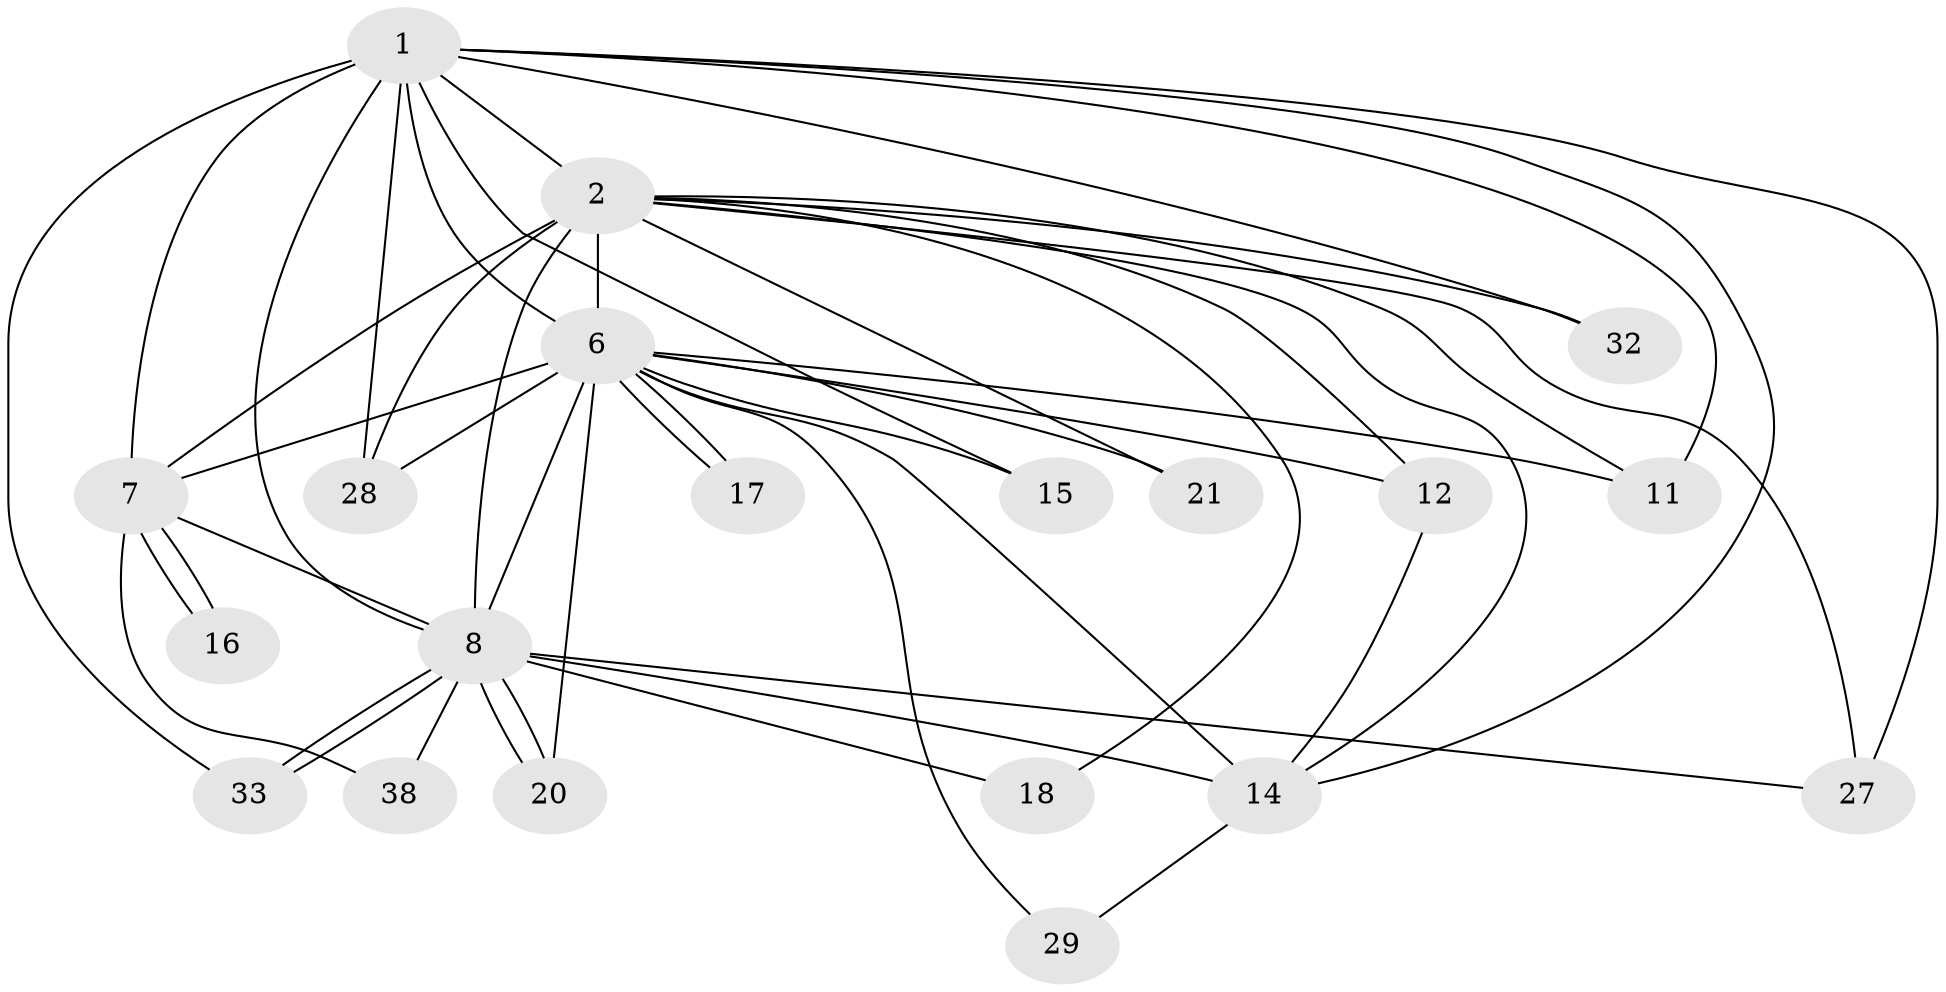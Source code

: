 // original degree distribution, {17: 0.019230769230769232, 15: 0.038461538461538464, 14: 0.038461538461538464, 16: 0.019230769230769232, 18: 0.019230769230769232, 21: 0.019230769230769232, 13: 0.019230769230769232, 12: 0.019230769230769232, 3: 0.21153846153846154, 4: 0.019230769230769232, 5: 0.038461538461538464, 2: 0.5384615384615384}
// Generated by graph-tools (version 1.1) at 2025/17/03/04/25 18:17:55]
// undirected, 20 vertices, 48 edges
graph export_dot {
graph [start="1"]
  node [color=gray90,style=filled];
  1 [super="+31+48+4+10"];
  2 [super="+23+24+5+3"];
  6 [super="+25+40+9"];
  7 [super="+46"];
  8;
  11 [super="+22"];
  12 [super="+41"];
  14 [super="+47"];
  15;
  16;
  17;
  18;
  20;
  21;
  27 [super="+37"];
  28 [super="+42"];
  29;
  32 [super="+39"];
  33 [super="+35"];
  38;
  1 -- 2 [weight=11];
  1 -- 6 [weight=7];
  1 -- 7 [weight=4];
  1 -- 8 [weight=3];
  1 -- 11;
  1 -- 14;
  1 -- 28 [weight=2];
  1 -- 32;
  1 -- 33;
  1 -- 27;
  1 -- 15;
  2 -- 6 [weight=8];
  2 -- 7 [weight=4];
  2 -- 8 [weight=6];
  2 -- 21;
  2 -- 28;
  2 -- 32;
  2 -- 11;
  2 -- 12;
  2 -- 14;
  2 -- 18;
  2 -- 27;
  6 -- 7 [weight=2];
  6 -- 8 [weight=2];
  6 -- 12;
  6 -- 15;
  6 -- 17;
  6 -- 17;
  6 -- 28;
  6 -- 11 [weight=2];
  6 -- 29;
  6 -- 14;
  6 -- 20;
  6 -- 21;
  7 -- 8 [weight=2];
  7 -- 16;
  7 -- 16;
  7 -- 38;
  8 -- 18;
  8 -- 20;
  8 -- 20;
  8 -- 33;
  8 -- 33;
  8 -- 38;
  8 -- 27;
  8 -- 14;
  12 -- 14;
  14 -- 29;
}
